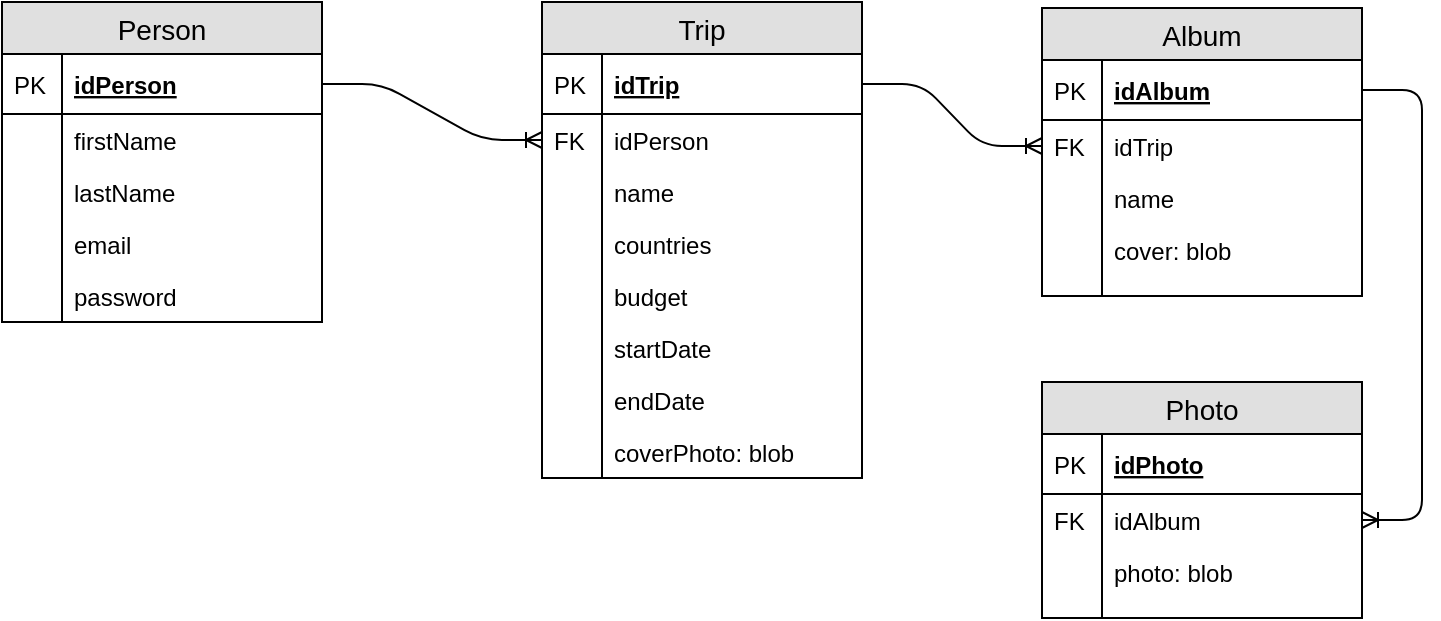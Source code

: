 <mxfile version="12.3.2" type="device" pages="1"><diagram id="42-hBqy3A6cjHtPw2SH4" name="Page-1"><mxGraphModel dx="1102" dy="642" grid="1" gridSize="10" guides="1" tooltips="1" connect="1" arrows="1" fold="1" page="1" pageScale="1" pageWidth="1700" pageHeight="1100" math="0" shadow="0"><root><mxCell id="0"/><mxCell id="1" parent="0"/><mxCell id="mF35iKBDNg-3TUvDNncF-1" value="Person" style="swimlane;fontStyle=0;childLayout=stackLayout;horizontal=1;startSize=26;fillColor=#e0e0e0;horizontalStack=0;resizeParent=1;resizeParentMax=0;resizeLast=0;collapsible=1;marginBottom=0;swimlaneFillColor=#ffffff;align=center;fontSize=14;" vertex="1" parent="1"><mxGeometry x="280" y="110" width="160" height="160" as="geometry"/></mxCell><mxCell id="mF35iKBDNg-3TUvDNncF-2" value="idPerson" style="shape=partialRectangle;top=0;left=0;right=0;bottom=1;align=left;verticalAlign=middle;fillColor=none;spacingLeft=34;spacingRight=4;overflow=hidden;rotatable=0;points=[[0,0.5],[1,0.5]];portConstraint=eastwest;dropTarget=0;fontStyle=5;fontSize=12;" vertex="1" parent="mF35iKBDNg-3TUvDNncF-1"><mxGeometry y="26" width="160" height="30" as="geometry"/></mxCell><mxCell id="mF35iKBDNg-3TUvDNncF-3" value="PK" style="shape=partialRectangle;top=0;left=0;bottom=0;fillColor=none;align=left;verticalAlign=middle;spacingLeft=4;spacingRight=4;overflow=hidden;rotatable=0;points=[];portConstraint=eastwest;part=1;fontSize=12;" vertex="1" connectable="0" parent="mF35iKBDNg-3TUvDNncF-2"><mxGeometry width="30" height="30" as="geometry"/></mxCell><mxCell id="mF35iKBDNg-3TUvDNncF-4" value="firstName" style="shape=partialRectangle;top=0;left=0;right=0;bottom=0;align=left;verticalAlign=top;fillColor=none;spacingLeft=34;spacingRight=4;overflow=hidden;rotatable=0;points=[[0,0.5],[1,0.5]];portConstraint=eastwest;dropTarget=0;fontSize=12;" vertex="1" parent="mF35iKBDNg-3TUvDNncF-1"><mxGeometry y="56" width="160" height="26" as="geometry"/></mxCell><mxCell id="mF35iKBDNg-3TUvDNncF-5" value="" style="shape=partialRectangle;top=0;left=0;bottom=0;fillColor=none;align=left;verticalAlign=top;spacingLeft=4;spacingRight=4;overflow=hidden;rotatable=0;points=[];portConstraint=eastwest;part=1;fontSize=12;" vertex="1" connectable="0" parent="mF35iKBDNg-3TUvDNncF-4"><mxGeometry width="30" height="26" as="geometry"/></mxCell><mxCell id="mF35iKBDNg-3TUvDNncF-6" value="lastName" style="shape=partialRectangle;top=0;left=0;right=0;bottom=0;align=left;verticalAlign=top;fillColor=none;spacingLeft=34;spacingRight=4;overflow=hidden;rotatable=0;points=[[0,0.5],[1,0.5]];portConstraint=eastwest;dropTarget=0;fontSize=12;" vertex="1" parent="mF35iKBDNg-3TUvDNncF-1"><mxGeometry y="82" width="160" height="26" as="geometry"/></mxCell><mxCell id="mF35iKBDNg-3TUvDNncF-7" value="" style="shape=partialRectangle;top=0;left=0;bottom=0;fillColor=none;align=left;verticalAlign=top;spacingLeft=4;spacingRight=4;overflow=hidden;rotatable=0;points=[];portConstraint=eastwest;part=1;fontSize=12;" vertex="1" connectable="0" parent="mF35iKBDNg-3TUvDNncF-6"><mxGeometry width="30" height="26" as="geometry"/></mxCell><mxCell id="mF35iKBDNg-3TUvDNncF-8" value="email" style="shape=partialRectangle;top=0;left=0;right=0;bottom=0;align=left;verticalAlign=top;fillColor=none;spacingLeft=34;spacingRight=4;overflow=hidden;rotatable=0;points=[[0,0.5],[1,0.5]];portConstraint=eastwest;dropTarget=0;fontSize=12;" vertex="1" parent="mF35iKBDNg-3TUvDNncF-1"><mxGeometry y="108" width="160" height="26" as="geometry"/></mxCell><mxCell id="mF35iKBDNg-3TUvDNncF-9" value="" style="shape=partialRectangle;top=0;left=0;bottom=0;fillColor=none;align=left;verticalAlign=top;spacingLeft=4;spacingRight=4;overflow=hidden;rotatable=0;points=[];portConstraint=eastwest;part=1;fontSize=12;" vertex="1" connectable="0" parent="mF35iKBDNg-3TUvDNncF-8"><mxGeometry width="30" height="26" as="geometry"/></mxCell><mxCell id="mF35iKBDNg-3TUvDNncF-57" value="password" style="shape=partialRectangle;top=0;left=0;right=0;bottom=0;align=left;verticalAlign=top;fillColor=none;spacingLeft=34;spacingRight=4;overflow=hidden;rotatable=0;points=[[0,0.5],[1,0.5]];portConstraint=eastwest;dropTarget=0;fontSize=12;" vertex="1" parent="mF35iKBDNg-3TUvDNncF-1"><mxGeometry y="134" width="160" height="26" as="geometry"/></mxCell><mxCell id="mF35iKBDNg-3TUvDNncF-58" value="" style="shape=partialRectangle;top=0;left=0;bottom=0;fillColor=none;align=left;verticalAlign=top;spacingLeft=4;spacingRight=4;overflow=hidden;rotatable=0;points=[];portConstraint=eastwest;part=1;fontSize=12;" vertex="1" connectable="0" parent="mF35iKBDNg-3TUvDNncF-57"><mxGeometry width="30" height="26" as="geometry"/></mxCell><mxCell id="mF35iKBDNg-3TUvDNncF-12" value="Trip" style="swimlane;fontStyle=0;childLayout=stackLayout;horizontal=1;startSize=26;fillColor=#e0e0e0;horizontalStack=0;resizeParent=1;resizeParentMax=0;resizeLast=0;collapsible=1;marginBottom=0;swimlaneFillColor=#ffffff;align=center;fontSize=14;" vertex="1" parent="1"><mxGeometry x="550" y="110" width="160" height="238" as="geometry"/></mxCell><mxCell id="mF35iKBDNg-3TUvDNncF-13" value="idTrip" style="shape=partialRectangle;top=0;left=0;right=0;bottom=1;align=left;verticalAlign=middle;fillColor=none;spacingLeft=34;spacingRight=4;overflow=hidden;rotatable=0;points=[[0,0.5],[1,0.5]];portConstraint=eastwest;dropTarget=0;fontStyle=5;fontSize=12;" vertex="1" parent="mF35iKBDNg-3TUvDNncF-12"><mxGeometry y="26" width="160" height="30" as="geometry"/></mxCell><mxCell id="mF35iKBDNg-3TUvDNncF-14" value="PK" style="shape=partialRectangle;top=0;left=0;bottom=0;fillColor=none;align=left;verticalAlign=middle;spacingLeft=4;spacingRight=4;overflow=hidden;rotatable=0;points=[];portConstraint=eastwest;part=1;fontSize=12;" vertex="1" connectable="0" parent="mF35iKBDNg-3TUvDNncF-13"><mxGeometry width="30" height="30" as="geometry"/></mxCell><mxCell id="mF35iKBDNg-3TUvDNncF-15" value="idPerson" style="shape=partialRectangle;top=0;left=0;right=0;bottom=0;align=left;verticalAlign=top;fillColor=none;spacingLeft=34;spacingRight=4;overflow=hidden;rotatable=0;points=[[0,0.5],[1,0.5]];portConstraint=eastwest;dropTarget=0;fontSize=12;" vertex="1" parent="mF35iKBDNg-3TUvDNncF-12"><mxGeometry y="56" width="160" height="26" as="geometry"/></mxCell><mxCell id="mF35iKBDNg-3TUvDNncF-16" value="FK" style="shape=partialRectangle;top=0;left=0;bottom=0;fillColor=none;align=left;verticalAlign=top;spacingLeft=4;spacingRight=4;overflow=hidden;rotatable=0;points=[];portConstraint=eastwest;part=1;fontSize=12;" vertex="1" connectable="0" parent="mF35iKBDNg-3TUvDNncF-15"><mxGeometry width="30" height="26" as="geometry"/></mxCell><mxCell id="mF35iKBDNg-3TUvDNncF-40" value="name" style="shape=partialRectangle;top=0;left=0;right=0;bottom=0;align=left;verticalAlign=top;fillColor=none;spacingLeft=34;spacingRight=4;overflow=hidden;rotatable=0;points=[[0,0.5],[1,0.5]];portConstraint=eastwest;dropTarget=0;fontSize=12;" vertex="1" parent="mF35iKBDNg-3TUvDNncF-12"><mxGeometry y="82" width="160" height="26" as="geometry"/></mxCell><mxCell id="mF35iKBDNg-3TUvDNncF-41" value="" style="shape=partialRectangle;top=0;left=0;bottom=0;fillColor=none;align=left;verticalAlign=top;spacingLeft=4;spacingRight=4;overflow=hidden;rotatable=0;points=[];portConstraint=eastwest;part=1;fontSize=12;" vertex="1" connectable="0" parent="mF35iKBDNg-3TUvDNncF-40"><mxGeometry width="30" height="26" as="geometry"/></mxCell><mxCell id="mF35iKBDNg-3TUvDNncF-17" value="countries" style="shape=partialRectangle;top=0;left=0;right=0;bottom=0;align=left;verticalAlign=top;fillColor=none;spacingLeft=34;spacingRight=4;overflow=hidden;rotatable=0;points=[[0,0.5],[1,0.5]];portConstraint=eastwest;dropTarget=0;fontSize=12;" vertex="1" parent="mF35iKBDNg-3TUvDNncF-12"><mxGeometry y="108" width="160" height="26" as="geometry"/></mxCell><mxCell id="mF35iKBDNg-3TUvDNncF-18" value="" style="shape=partialRectangle;top=0;left=0;bottom=0;fillColor=none;align=left;verticalAlign=top;spacingLeft=4;spacingRight=4;overflow=hidden;rotatable=0;points=[];portConstraint=eastwest;part=1;fontSize=12;" vertex="1" connectable="0" parent="mF35iKBDNg-3TUvDNncF-17"><mxGeometry width="30" height="26" as="geometry"/></mxCell><mxCell id="mF35iKBDNg-3TUvDNncF-19" value="budget" style="shape=partialRectangle;top=0;left=0;right=0;bottom=0;align=left;verticalAlign=top;fillColor=none;spacingLeft=34;spacingRight=4;overflow=hidden;rotatable=0;points=[[0,0.5],[1,0.5]];portConstraint=eastwest;dropTarget=0;fontSize=12;" vertex="1" parent="mF35iKBDNg-3TUvDNncF-12"><mxGeometry y="134" width="160" height="26" as="geometry"/></mxCell><mxCell id="mF35iKBDNg-3TUvDNncF-20" value="" style="shape=partialRectangle;top=0;left=0;bottom=0;fillColor=none;align=left;verticalAlign=top;spacingLeft=4;spacingRight=4;overflow=hidden;rotatable=0;points=[];portConstraint=eastwest;part=1;fontSize=12;" vertex="1" connectable="0" parent="mF35iKBDNg-3TUvDNncF-19"><mxGeometry width="30" height="26" as="geometry"/></mxCell><mxCell id="mF35iKBDNg-3TUvDNncF-23" value="startDate" style="shape=partialRectangle;top=0;left=0;right=0;bottom=0;align=left;verticalAlign=top;fillColor=none;spacingLeft=34;spacingRight=4;overflow=hidden;rotatable=0;points=[[0,0.5],[1,0.5]];portConstraint=eastwest;dropTarget=0;fontSize=12;" vertex="1" parent="mF35iKBDNg-3TUvDNncF-12"><mxGeometry y="160" width="160" height="26" as="geometry"/></mxCell><mxCell id="mF35iKBDNg-3TUvDNncF-24" value="" style="shape=partialRectangle;top=0;left=0;bottom=0;fillColor=none;align=left;verticalAlign=top;spacingLeft=4;spacingRight=4;overflow=hidden;rotatable=0;points=[];portConstraint=eastwest;part=1;fontSize=12;" vertex="1" connectable="0" parent="mF35iKBDNg-3TUvDNncF-23"><mxGeometry width="30" height="26" as="geometry"/></mxCell><mxCell id="mF35iKBDNg-3TUvDNncF-25" value="endDate" style="shape=partialRectangle;top=0;left=0;right=0;bottom=0;align=left;verticalAlign=top;fillColor=none;spacingLeft=34;spacingRight=4;overflow=hidden;rotatable=0;points=[[0,0.5],[1,0.5]];portConstraint=eastwest;dropTarget=0;fontSize=12;" vertex="1" parent="mF35iKBDNg-3TUvDNncF-12"><mxGeometry y="186" width="160" height="26" as="geometry"/></mxCell><mxCell id="mF35iKBDNg-3TUvDNncF-26" value="" style="shape=partialRectangle;top=0;left=0;bottom=0;fillColor=none;align=left;verticalAlign=top;spacingLeft=4;spacingRight=4;overflow=hidden;rotatable=0;points=[];portConstraint=eastwest;part=1;fontSize=12;" vertex="1" connectable="0" parent="mF35iKBDNg-3TUvDNncF-25"><mxGeometry width="30" height="26" as="geometry"/></mxCell><mxCell id="mF35iKBDNg-3TUvDNncF-27" value="coverPhoto: blob" style="shape=partialRectangle;top=0;left=0;right=0;bottom=0;align=left;verticalAlign=top;fillColor=none;spacingLeft=34;spacingRight=4;overflow=hidden;rotatable=0;points=[[0,0.5],[1,0.5]];portConstraint=eastwest;dropTarget=0;fontSize=12;" vertex="1" parent="mF35iKBDNg-3TUvDNncF-12"><mxGeometry y="212" width="160" height="26" as="geometry"/></mxCell><mxCell id="mF35iKBDNg-3TUvDNncF-28" value="" style="shape=partialRectangle;top=0;left=0;bottom=0;fillColor=none;align=left;verticalAlign=top;spacingLeft=4;spacingRight=4;overflow=hidden;rotatable=0;points=[];portConstraint=eastwest;part=1;fontSize=12;" vertex="1" connectable="0" parent="mF35iKBDNg-3TUvDNncF-27"><mxGeometry width="30" height="26" as="geometry"/></mxCell><mxCell id="mF35iKBDNg-3TUvDNncF-29" value="Album" style="swimlane;fontStyle=0;childLayout=stackLayout;horizontal=1;startSize=26;fillColor=#e0e0e0;horizontalStack=0;resizeParent=1;resizeParentMax=0;resizeLast=0;collapsible=1;marginBottom=0;swimlaneFillColor=#ffffff;align=center;fontSize=14;" vertex="1" parent="1"><mxGeometry x="800" y="113" width="160" height="144" as="geometry"/></mxCell><mxCell id="mF35iKBDNg-3TUvDNncF-30" value="idAlbum" style="shape=partialRectangle;top=0;left=0;right=0;bottom=1;align=left;verticalAlign=middle;fillColor=none;spacingLeft=34;spacingRight=4;overflow=hidden;rotatable=0;points=[[0,0.5],[1,0.5]];portConstraint=eastwest;dropTarget=0;fontStyle=5;fontSize=12;" vertex="1" parent="mF35iKBDNg-3TUvDNncF-29"><mxGeometry y="26" width="160" height="30" as="geometry"/></mxCell><mxCell id="mF35iKBDNg-3TUvDNncF-31" value="PK" style="shape=partialRectangle;top=0;left=0;bottom=0;fillColor=none;align=left;verticalAlign=middle;spacingLeft=4;spacingRight=4;overflow=hidden;rotatable=0;points=[];portConstraint=eastwest;part=1;fontSize=12;" vertex="1" connectable="0" parent="mF35iKBDNg-3TUvDNncF-30"><mxGeometry width="30" height="30" as="geometry"/></mxCell><mxCell id="mF35iKBDNg-3TUvDNncF-32" value="idTrip" style="shape=partialRectangle;top=0;left=0;right=0;bottom=0;align=left;verticalAlign=top;fillColor=none;spacingLeft=34;spacingRight=4;overflow=hidden;rotatable=0;points=[[0,0.5],[1,0.5]];portConstraint=eastwest;dropTarget=0;fontSize=12;" vertex="1" parent="mF35iKBDNg-3TUvDNncF-29"><mxGeometry y="56" width="160" height="26" as="geometry"/></mxCell><mxCell id="mF35iKBDNg-3TUvDNncF-33" value="FK" style="shape=partialRectangle;top=0;left=0;bottom=0;fillColor=none;align=left;verticalAlign=top;spacingLeft=4;spacingRight=4;overflow=hidden;rotatable=0;points=[];portConstraint=eastwest;part=1;fontSize=12;" vertex="1" connectable="0" parent="mF35iKBDNg-3TUvDNncF-32"><mxGeometry width="30" height="26" as="geometry"/></mxCell><mxCell id="mF35iKBDNg-3TUvDNncF-34" value="name" style="shape=partialRectangle;top=0;left=0;right=0;bottom=0;align=left;verticalAlign=top;fillColor=none;spacingLeft=34;spacingRight=4;overflow=hidden;rotatable=0;points=[[0,0.5],[1,0.5]];portConstraint=eastwest;dropTarget=0;fontSize=12;" vertex="1" parent="mF35iKBDNg-3TUvDNncF-29"><mxGeometry y="82" width="160" height="26" as="geometry"/></mxCell><mxCell id="mF35iKBDNg-3TUvDNncF-35" value="" style="shape=partialRectangle;top=0;left=0;bottom=0;fillColor=none;align=left;verticalAlign=top;spacingLeft=4;spacingRight=4;overflow=hidden;rotatable=0;points=[];portConstraint=eastwest;part=1;fontSize=12;" vertex="1" connectable="0" parent="mF35iKBDNg-3TUvDNncF-34"><mxGeometry width="30" height="26" as="geometry"/></mxCell><mxCell id="mF35iKBDNg-3TUvDNncF-36" value="cover: blob" style="shape=partialRectangle;top=0;left=0;right=0;bottom=0;align=left;verticalAlign=top;fillColor=none;spacingLeft=34;spacingRight=4;overflow=hidden;rotatable=0;points=[[0,0.5],[1,0.5]];portConstraint=eastwest;dropTarget=0;fontSize=12;" vertex="1" parent="mF35iKBDNg-3TUvDNncF-29"><mxGeometry y="108" width="160" height="26" as="geometry"/></mxCell><mxCell id="mF35iKBDNg-3TUvDNncF-37" value="" style="shape=partialRectangle;top=0;left=0;bottom=0;fillColor=none;align=left;verticalAlign=top;spacingLeft=4;spacingRight=4;overflow=hidden;rotatable=0;points=[];portConstraint=eastwest;part=1;fontSize=12;" vertex="1" connectable="0" parent="mF35iKBDNg-3TUvDNncF-36"><mxGeometry width="30" height="26" as="geometry"/></mxCell><mxCell id="mF35iKBDNg-3TUvDNncF-38" value="" style="shape=partialRectangle;top=0;left=0;right=0;bottom=0;align=left;verticalAlign=top;fillColor=none;spacingLeft=34;spacingRight=4;overflow=hidden;rotatable=0;points=[[0,0.5],[1,0.5]];portConstraint=eastwest;dropTarget=0;fontSize=12;" vertex="1" parent="mF35iKBDNg-3TUvDNncF-29"><mxGeometry y="134" width="160" height="10" as="geometry"/></mxCell><mxCell id="mF35iKBDNg-3TUvDNncF-39" value="" style="shape=partialRectangle;top=0;left=0;bottom=0;fillColor=none;align=left;verticalAlign=top;spacingLeft=4;spacingRight=4;overflow=hidden;rotatable=0;points=[];portConstraint=eastwest;part=1;fontSize=12;" vertex="1" connectable="0" parent="mF35iKBDNg-3TUvDNncF-38"><mxGeometry width="30" height="10" as="geometry"/></mxCell><mxCell id="mF35iKBDNg-3TUvDNncF-42" value="Photo" style="swimlane;fontStyle=0;childLayout=stackLayout;horizontal=1;startSize=26;fillColor=#e0e0e0;horizontalStack=0;resizeParent=1;resizeParentMax=0;resizeLast=0;collapsible=1;marginBottom=0;swimlaneFillColor=#ffffff;align=center;fontSize=14;" vertex="1" parent="1"><mxGeometry x="800" y="300" width="160" height="118" as="geometry"/></mxCell><mxCell id="mF35iKBDNg-3TUvDNncF-43" value="idPhoto" style="shape=partialRectangle;top=0;left=0;right=0;bottom=1;align=left;verticalAlign=middle;fillColor=none;spacingLeft=34;spacingRight=4;overflow=hidden;rotatable=0;points=[[0,0.5],[1,0.5]];portConstraint=eastwest;dropTarget=0;fontStyle=5;fontSize=12;" vertex="1" parent="mF35iKBDNg-3TUvDNncF-42"><mxGeometry y="26" width="160" height="30" as="geometry"/></mxCell><mxCell id="mF35iKBDNg-3TUvDNncF-44" value="PK" style="shape=partialRectangle;top=0;left=0;bottom=0;fillColor=none;align=left;verticalAlign=middle;spacingLeft=4;spacingRight=4;overflow=hidden;rotatable=0;points=[];portConstraint=eastwest;part=1;fontSize=12;" vertex="1" connectable="0" parent="mF35iKBDNg-3TUvDNncF-43"><mxGeometry width="30" height="30" as="geometry"/></mxCell><mxCell id="mF35iKBDNg-3TUvDNncF-45" value="idAlbum" style="shape=partialRectangle;top=0;left=0;right=0;bottom=0;align=left;verticalAlign=top;fillColor=none;spacingLeft=34;spacingRight=4;overflow=hidden;rotatable=0;points=[[0,0.5],[1,0.5]];portConstraint=eastwest;dropTarget=0;fontSize=12;" vertex="1" parent="mF35iKBDNg-3TUvDNncF-42"><mxGeometry y="56" width="160" height="26" as="geometry"/></mxCell><mxCell id="mF35iKBDNg-3TUvDNncF-46" value="FK" style="shape=partialRectangle;top=0;left=0;bottom=0;fillColor=none;align=left;verticalAlign=top;spacingLeft=4;spacingRight=4;overflow=hidden;rotatable=0;points=[];portConstraint=eastwest;part=1;fontSize=12;" vertex="1" connectable="0" parent="mF35iKBDNg-3TUvDNncF-45"><mxGeometry width="30" height="26" as="geometry"/></mxCell><mxCell id="mF35iKBDNg-3TUvDNncF-47" value="photo: blob" style="shape=partialRectangle;top=0;left=0;right=0;bottom=0;align=left;verticalAlign=top;fillColor=none;spacingLeft=34;spacingRight=4;overflow=hidden;rotatable=0;points=[[0,0.5],[1,0.5]];portConstraint=eastwest;dropTarget=0;fontSize=12;" vertex="1" parent="mF35iKBDNg-3TUvDNncF-42"><mxGeometry y="82" width="160" height="26" as="geometry"/></mxCell><mxCell id="mF35iKBDNg-3TUvDNncF-48" value="" style="shape=partialRectangle;top=0;left=0;bottom=0;fillColor=none;align=left;verticalAlign=top;spacingLeft=4;spacingRight=4;overflow=hidden;rotatable=0;points=[];portConstraint=eastwest;part=1;fontSize=12;" vertex="1" connectable="0" parent="mF35iKBDNg-3TUvDNncF-47"><mxGeometry width="30" height="26" as="geometry"/></mxCell><mxCell id="mF35iKBDNg-3TUvDNncF-51" value="" style="shape=partialRectangle;top=0;left=0;right=0;bottom=0;align=left;verticalAlign=top;fillColor=none;spacingLeft=34;spacingRight=4;overflow=hidden;rotatable=0;points=[[0,0.5],[1,0.5]];portConstraint=eastwest;dropTarget=0;fontSize=12;" vertex="1" parent="mF35iKBDNg-3TUvDNncF-42"><mxGeometry y="108" width="160" height="10" as="geometry"/></mxCell><mxCell id="mF35iKBDNg-3TUvDNncF-52" value="" style="shape=partialRectangle;top=0;left=0;bottom=0;fillColor=none;align=left;verticalAlign=top;spacingLeft=4;spacingRight=4;overflow=hidden;rotatable=0;points=[];portConstraint=eastwest;part=1;fontSize=12;" vertex="1" connectable="0" parent="mF35iKBDNg-3TUvDNncF-51"><mxGeometry width="30" height="10" as="geometry"/></mxCell><mxCell id="mF35iKBDNg-3TUvDNncF-53" value="" style="edgeStyle=entityRelationEdgeStyle;fontSize=12;html=1;endArrow=ERoneToMany;" edge="1" parent="1" source="mF35iKBDNg-3TUvDNncF-2" target="mF35iKBDNg-3TUvDNncF-15"><mxGeometry width="100" height="100" relative="1" as="geometry"><mxPoint x="430" y="400" as="sourcePoint"/><mxPoint x="530" y="300" as="targetPoint"/></mxGeometry></mxCell><mxCell id="mF35iKBDNg-3TUvDNncF-55" value="" style="edgeStyle=entityRelationEdgeStyle;fontSize=12;html=1;endArrow=ERoneToMany;" edge="1" parent="1" source="mF35iKBDNg-3TUvDNncF-13" target="mF35iKBDNg-3TUvDNncF-32"><mxGeometry width="100" height="100" relative="1" as="geometry"><mxPoint x="770" y="130" as="sourcePoint"/><mxPoint x="870" y="30" as="targetPoint"/></mxGeometry></mxCell><mxCell id="mF35iKBDNg-3TUvDNncF-56" value="" style="edgeStyle=entityRelationEdgeStyle;fontSize=12;html=1;endArrow=ERoneToMany;" edge="1" parent="1" source="mF35iKBDNg-3TUvDNncF-30" target="mF35iKBDNg-3TUvDNncF-45"><mxGeometry width="100" height="100" relative="1" as="geometry"><mxPoint x="1020" y="210" as="sourcePoint"/><mxPoint x="1120" y="110" as="targetPoint"/></mxGeometry></mxCell></root></mxGraphModel></diagram></mxfile>